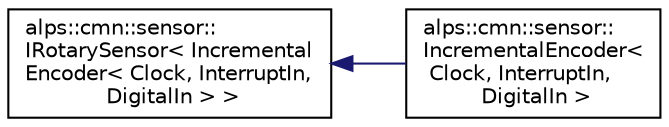 digraph "クラス階層図"
{
 // LATEX_PDF_SIZE
  edge [fontname="Helvetica",fontsize="10",labelfontname="Helvetica",labelfontsize="10"];
  node [fontname="Helvetica",fontsize="10",shape=record];
  rankdir="LR";
  Node0 [label="alps::cmn::sensor::\lIRotarySensor\< Incremental\lEncoder\< Clock, InterruptIn,\l DigitalIn \> \>",height=0.2,width=0.4,color="black", fillcolor="white", style="filled",URL="$classalps_1_1cmn_1_1sensor_1_1_i_rotary_sensor.html",tooltip=" "];
  Node0 -> Node1 [dir="back",color="midnightblue",fontsize="10",style="solid",fontname="Helvetica"];
  Node1 [label="alps::cmn::sensor::\lIncrementalEncoder\<\l Clock, InterruptIn,\l DigitalIn \>",height=0.2,width=0.4,color="black", fillcolor="white", style="filled",URL="$classalps_1_1cmn_1_1sensor_1_1_incremental_encoder.html",tooltip="A相B相からなるインクリメンタルエンコーダ"];
}
